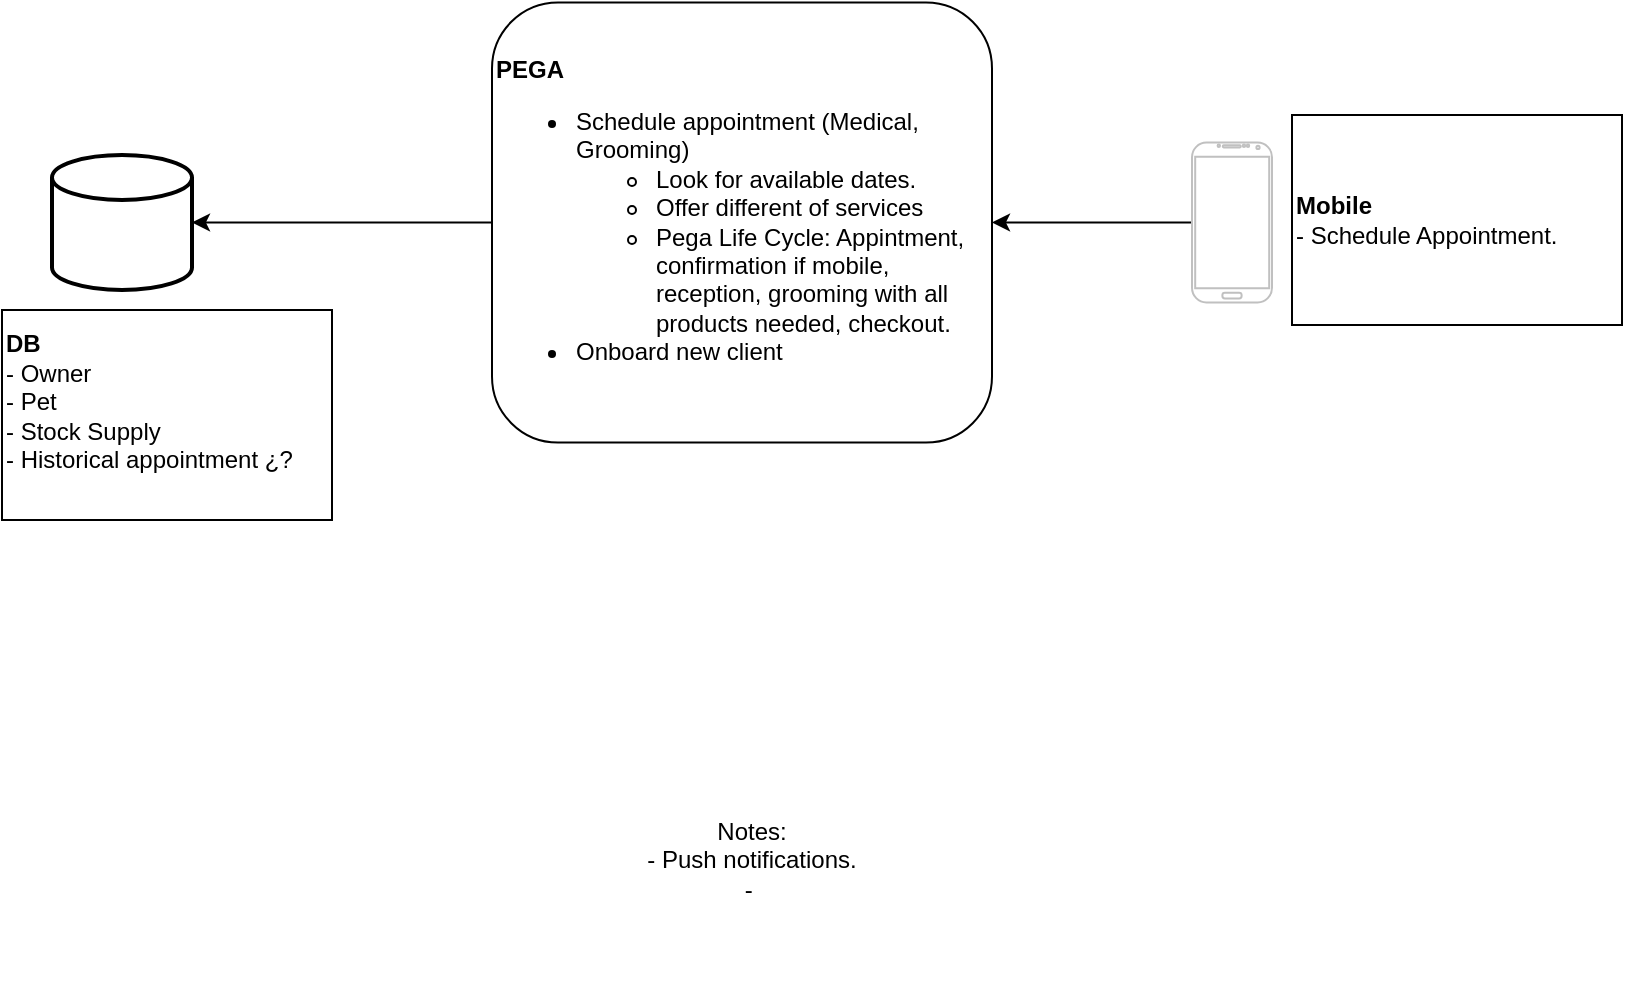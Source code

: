 <mxfile version="23.0.2" type="github">
  <diagram name="Page-1" id="gxXwNX61zRqxg7FvleXQ">
    <mxGraphModel dx="1434" dy="780" grid="1" gridSize="10" guides="1" tooltips="1" connect="1" arrows="1" fold="1" page="1" pageScale="1" pageWidth="850" pageHeight="1100" math="0" shadow="0">
      <root>
        <mxCell id="0" />
        <mxCell id="1" parent="0" />
        <mxCell id="HlsL3-xmzEj45UqrOp5d-1" value="" style="strokeWidth=2;html=1;shape=mxgraph.flowchart.database;whiteSpace=wrap;" vertex="1" parent="1">
          <mxGeometry x="40" y="337.5" width="70" height="67.5" as="geometry" />
        </mxCell>
        <mxCell id="HlsL3-xmzEj45UqrOp5d-2" value="&lt;b&gt;PEGA&lt;/b&gt;&lt;br&gt;&lt;ul&gt;&lt;li&gt;Schedule appointment (Medical, Grooming)&lt;/li&gt;&lt;ul&gt;&lt;li&gt;Look for available dates.&lt;/li&gt;&lt;li&gt;Offer different of services&lt;/li&gt;&lt;li&gt;Pega Life Cycle: Appintment, confirmation if mobile, reception, grooming with all products needed, checkout.&amp;nbsp;&lt;/li&gt;&lt;/ul&gt;&lt;li&gt;Onboard new client&lt;/li&gt;&lt;/ul&gt;" style="rounded=1;whiteSpace=wrap;html=1;align=left;" vertex="1" parent="1">
          <mxGeometry x="260" y="261.25" width="250" height="220" as="geometry" />
        </mxCell>
        <mxCell id="HlsL3-xmzEj45UqrOp5d-4" value="&lt;div style=&quot;&quot;&gt;&lt;span style=&quot;background-color: initial;&quot;&gt;&lt;b&gt;DB&lt;/b&gt;&lt;/span&gt;&lt;/div&gt;&lt;div style=&quot;&quot;&gt;&lt;span style=&quot;background-color: initial;&quot;&gt;- Owner&lt;/span&gt;&lt;/div&gt;&lt;div style=&quot;&quot;&gt;&lt;span style=&quot;background-color: initial;&quot;&gt;- Pet&lt;/span&gt;&lt;/div&gt;&lt;div style=&quot;&quot;&gt;- Stock Supply&lt;/div&gt;&lt;div style=&quot;&quot;&gt;- Historical appointment ¿?&lt;/div&gt;&lt;div style=&quot;&quot;&gt;&lt;br&gt;&lt;/div&gt;" style="whiteSpace=wrap;html=1;align=left;" vertex="1" parent="1">
          <mxGeometry x="15" y="415" width="165" height="105" as="geometry" />
        </mxCell>
        <mxCell id="HlsL3-xmzEj45UqrOp5d-12" style="edgeStyle=orthogonalEdgeStyle;rounded=0;orthogonalLoop=1;jettySize=auto;html=1;" edge="1" parent="1" source="HlsL3-xmzEj45UqrOp5d-5" target="HlsL3-xmzEj45UqrOp5d-2">
          <mxGeometry relative="1" as="geometry" />
        </mxCell>
        <mxCell id="HlsL3-xmzEj45UqrOp5d-5" value="" style="verticalLabelPosition=bottom;verticalAlign=top;html=1;shadow=0;dashed=0;strokeWidth=1;shape=mxgraph.android.phone2;strokeColor=#c0c0c0;" vertex="1" parent="1">
          <mxGeometry x="610" y="331.25" width="40" height="80" as="geometry" />
        </mxCell>
        <mxCell id="HlsL3-xmzEj45UqrOp5d-11" style="edgeStyle=orthogonalEdgeStyle;rounded=0;orthogonalLoop=1;jettySize=auto;html=1;exitX=0;exitY=0.5;exitDx=0;exitDy=0;entryX=1;entryY=0.5;entryDx=0;entryDy=0;entryPerimeter=0;" edge="1" parent="1" source="HlsL3-xmzEj45UqrOp5d-2" target="HlsL3-xmzEj45UqrOp5d-1">
          <mxGeometry relative="1" as="geometry" />
        </mxCell>
        <mxCell id="HlsL3-xmzEj45UqrOp5d-13" value="&lt;div style=&quot;&quot;&gt;&lt;span style=&quot;background-color: initial;&quot;&gt;&lt;b&gt;Mobile&lt;/b&gt;&lt;/span&gt;&lt;/div&gt;&lt;div style=&quot;&quot;&gt;&lt;span style=&quot;background-color: initial;&quot;&gt;- Schedule Appointment.&lt;/span&gt;&lt;/div&gt;" style="whiteSpace=wrap;html=1;align=left;" vertex="1" parent="1">
          <mxGeometry x="660" y="317.5" width="165" height="105" as="geometry" />
        </mxCell>
        <mxCell id="HlsL3-xmzEj45UqrOp5d-15" value="Notes:&lt;br&gt;- Push notifications.&lt;br&gt;-&amp;nbsp;" style="text;html=1;strokeColor=none;fillColor=none;align=center;verticalAlign=middle;whiteSpace=wrap;rounded=0;" vertex="1" parent="1">
          <mxGeometry x="230" y="630" width="320" height="120" as="geometry" />
        </mxCell>
      </root>
    </mxGraphModel>
  </diagram>
</mxfile>
